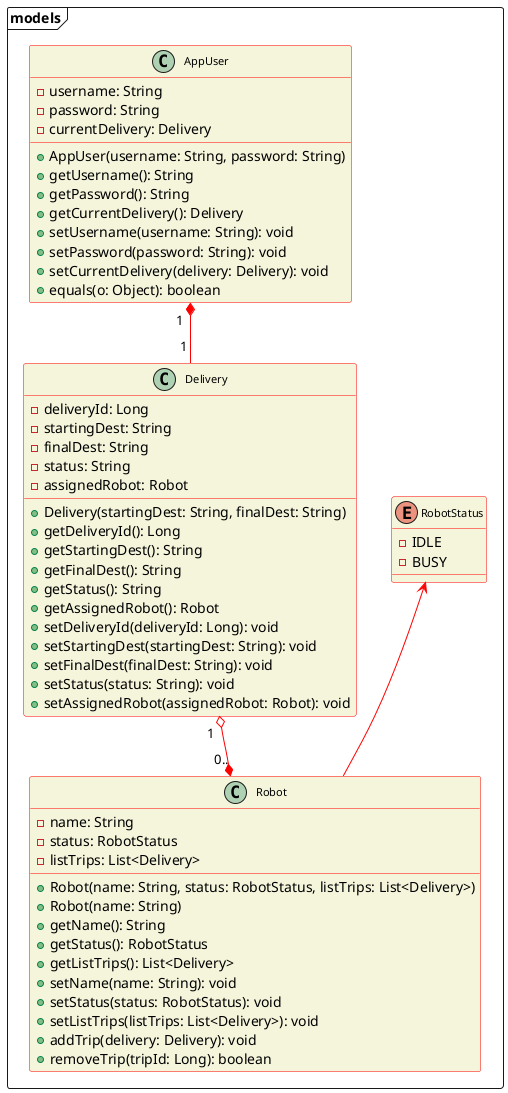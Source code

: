 @startuml UML_diagram
skinparam classFontSize 11
skinparam classBackgroundColor beige
skinparam ClassBorderColor red
skinparam ArrowColor red


package "models" <<frame>> {

    class "AppUser" {
        - username: String
        - password: String
        - currentDelivery: Delivery
        + AppUser(username: String, password: String)
        + getUsername(): String
        + getPassword(): String
        + getCurrentDelivery(): Delivery
        + setUsername(username: String): void
        + setPassword(password: String): void
        + setCurrentDelivery(delivery: Delivery): void
        + equals(o: Object): boolean
    }

    class "Robot" {
        - name: String
        - status: RobotStatus
        - listTrips: List<Delivery>
        + Robot(name: String, status: RobotStatus, listTrips: List<Delivery>)
        + Robot(name: String)
        + getName(): String
        + getStatus(): RobotStatus
        + getListTrips(): List<Delivery>
        + setName(name: String): void
        + setStatus(status: RobotStatus): void
        + setListTrips(listTrips: List<Delivery>): void
        + addTrip(delivery: Delivery): void
        + removeTrip(tripId: Long): boolean
    }


    enum "RobotStatus" {
        - IDLE
        - BUSY
    }

    class "Delivery" {
        - deliveryId: Long
        - startingDest: String
        - finalDest: String
        - status: String
        - assignedRobot: Robot
        + Delivery(startingDest: String, finalDest: String)
        + getDeliveryId(): Long
        + getStartingDest(): String
        + getFinalDest(): String
        + getStatus(): String
        + getAssignedRobot(): Robot
        + setDeliveryId(deliveryId: Long): void
        + setStartingDest(startingDest: String): void
        + setFinalDest(finalDest: String): void
        + setStatus(status: String): void
        + setAssignedRobot(assignedRobot: Robot): void
    }
}

' Relationship arrows
"Robot" -up-> "RobotStatus"

"Delivery" "1  " o--* "0.." "Robot"
"AppUser" "1  " *-- "1 " "Delivery"
@enduml